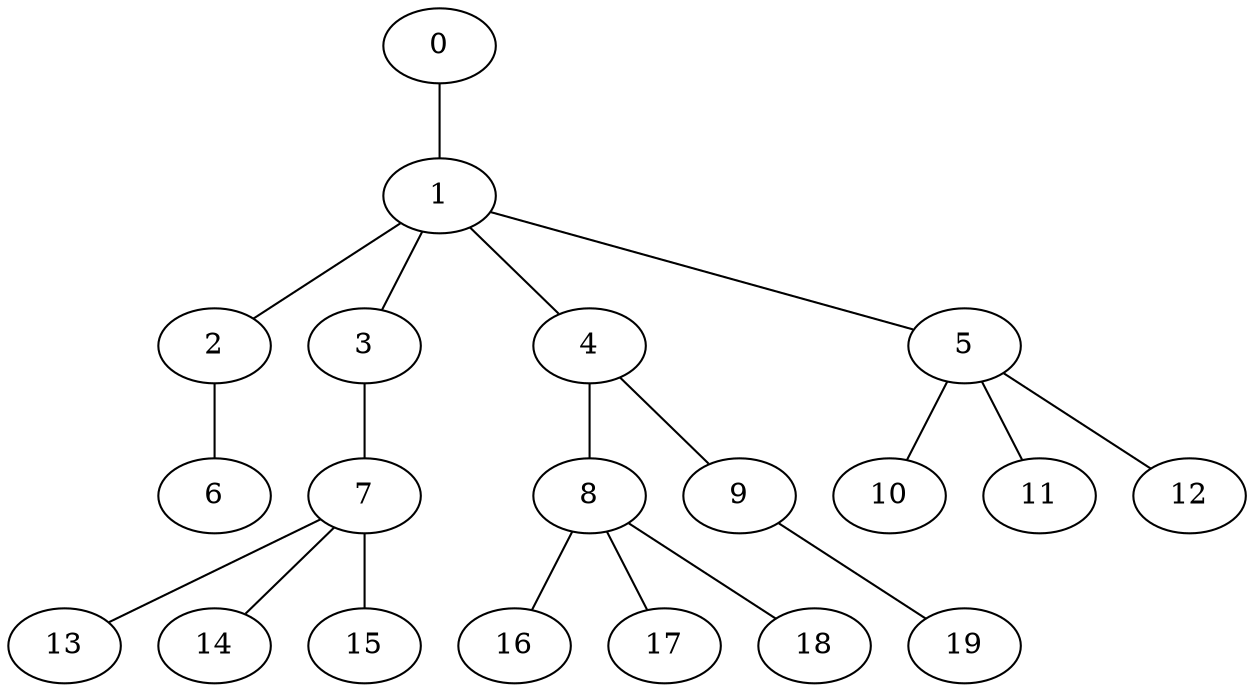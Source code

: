 
graph graphname {
    0 -- 1
1 -- 2
1 -- 3
1 -- 4
1 -- 5
2 -- 6
3 -- 7
4 -- 8
4 -- 9
5 -- 10
5 -- 11
5 -- 12
7 -- 13
7 -- 14
7 -- 15
8 -- 16
8 -- 17
8 -- 18
9 -- 19

}
